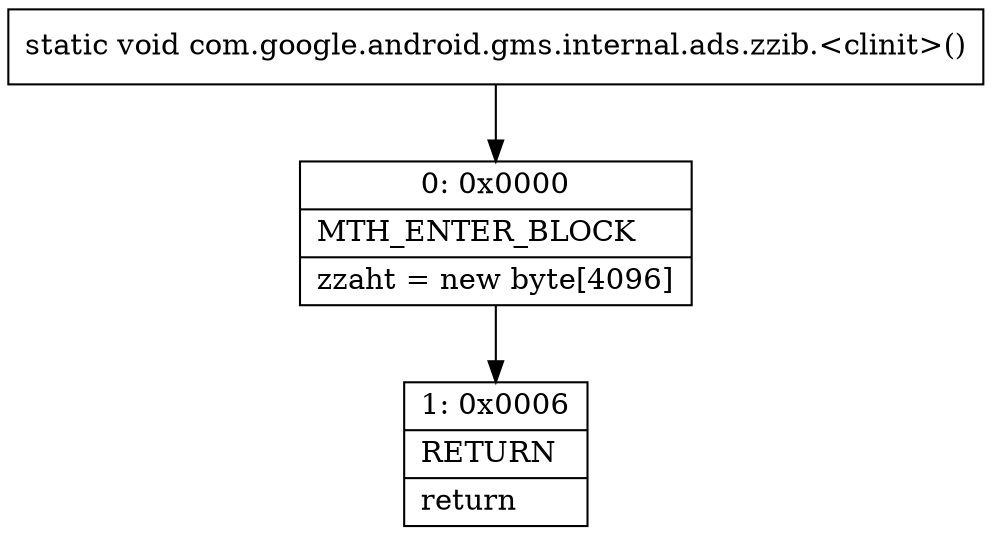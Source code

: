 digraph "CFG forcom.google.android.gms.internal.ads.zzib.\<clinit\>()V" {
Node_0 [shape=record,label="{0\:\ 0x0000|MTH_ENTER_BLOCK\l|zzaht = new byte[4096]\l}"];
Node_1 [shape=record,label="{1\:\ 0x0006|RETURN\l|return\l}"];
MethodNode[shape=record,label="{static void com.google.android.gms.internal.ads.zzib.\<clinit\>() }"];
MethodNode -> Node_0;
Node_0 -> Node_1;
}


